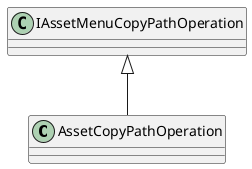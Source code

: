 @startuml
class AssetCopyPathOperation {
}
IAssetMenuCopyPathOperation <|-- AssetCopyPathOperation
@enduml
